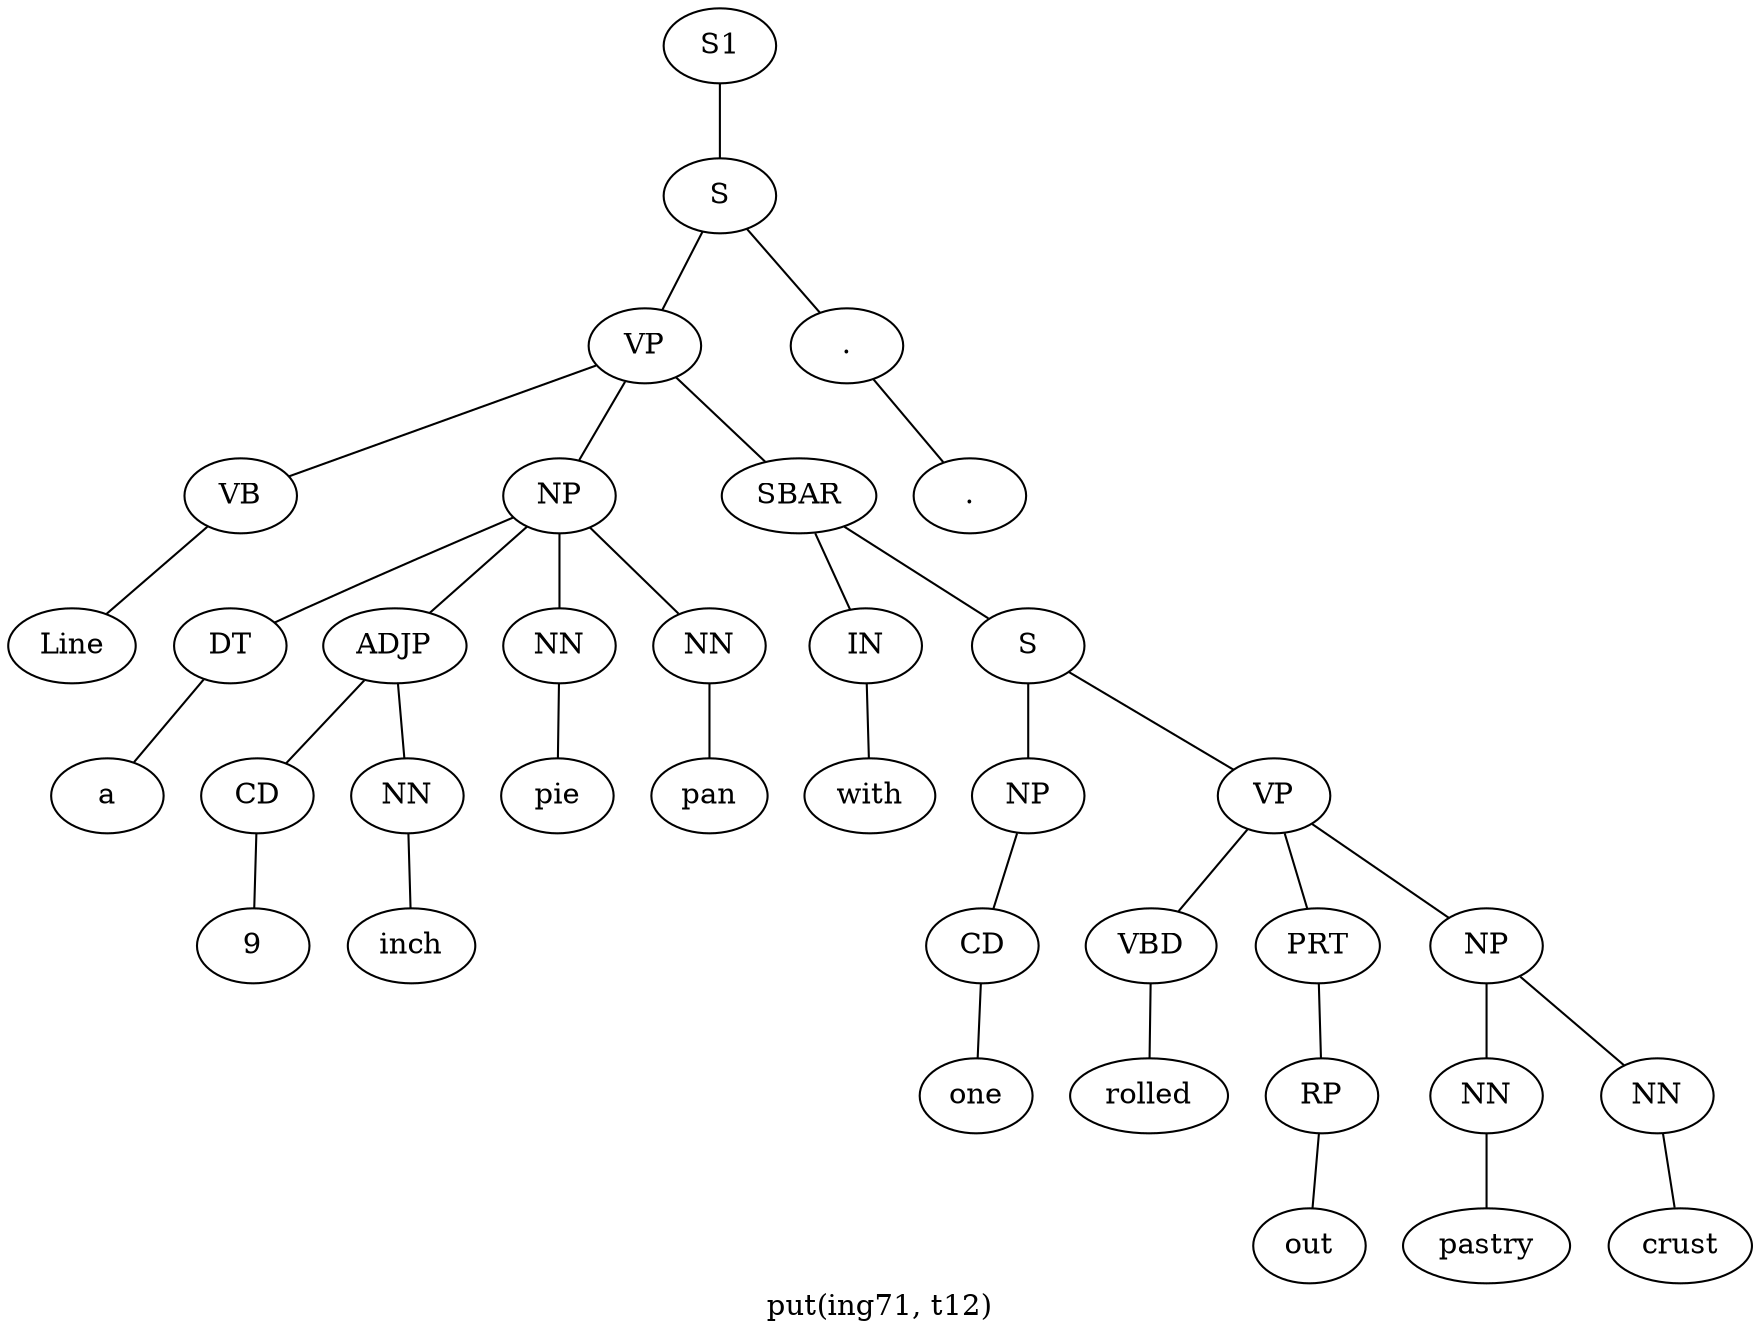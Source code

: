 graph SyntaxGraph {
	label = "put(ing71, t12)";
	Node0 [label="S1"];
	Node1 [label="S"];
	Node2 [label="VP"];
	Node3 [label="VB"];
	Node4 [label="Line"];
	Node5 [label="NP"];
	Node6 [label="DT"];
	Node7 [label="a"];
	Node8 [label="ADJP"];
	Node9 [label="CD"];
	Node10 [label="9"];
	Node11 [label="NN"];
	Node12 [label="inch"];
	Node13 [label="NN"];
	Node14 [label="pie"];
	Node15 [label="NN"];
	Node16 [label="pan"];
	Node17 [label="SBAR"];
	Node18 [label="IN"];
	Node19 [label="with"];
	Node20 [label="S"];
	Node21 [label="NP"];
	Node22 [label="CD"];
	Node23 [label="one"];
	Node24 [label="VP"];
	Node25 [label="VBD"];
	Node26 [label="rolled"];
	Node27 [label="PRT"];
	Node28 [label="RP"];
	Node29 [label="out"];
	Node30 [label="NP"];
	Node31 [label="NN"];
	Node32 [label="pastry"];
	Node33 [label="NN"];
	Node34 [label="crust"];
	Node35 [label="."];
	Node36 [label="."];

	Node0 -- Node1;
	Node1 -- Node2;
	Node1 -- Node35;
	Node2 -- Node3;
	Node2 -- Node5;
	Node2 -- Node17;
	Node3 -- Node4;
	Node5 -- Node6;
	Node5 -- Node8;
	Node5 -- Node13;
	Node5 -- Node15;
	Node6 -- Node7;
	Node8 -- Node9;
	Node8 -- Node11;
	Node9 -- Node10;
	Node11 -- Node12;
	Node13 -- Node14;
	Node15 -- Node16;
	Node17 -- Node18;
	Node17 -- Node20;
	Node18 -- Node19;
	Node20 -- Node21;
	Node20 -- Node24;
	Node21 -- Node22;
	Node22 -- Node23;
	Node24 -- Node25;
	Node24 -- Node27;
	Node24 -- Node30;
	Node25 -- Node26;
	Node27 -- Node28;
	Node28 -- Node29;
	Node30 -- Node31;
	Node30 -- Node33;
	Node31 -- Node32;
	Node33 -- Node34;
	Node35 -- Node36;
}